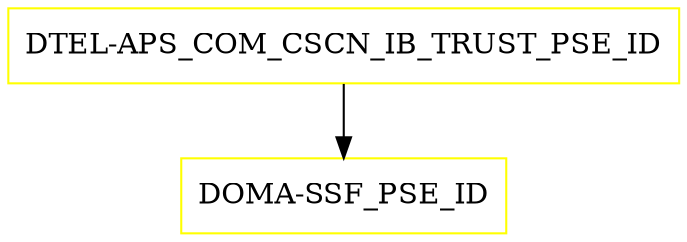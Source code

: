 digraph G {
  "DTEL-APS_COM_CSCN_IB_TRUST_PSE_ID" [shape=box,color=yellow];
  "DOMA-SSF_PSE_ID" [shape=box,color=yellow,URL="./DOMA_SSF_PSE_ID.html"];
  "DTEL-APS_COM_CSCN_IB_TRUST_PSE_ID" -> "DOMA-SSF_PSE_ID";
}
